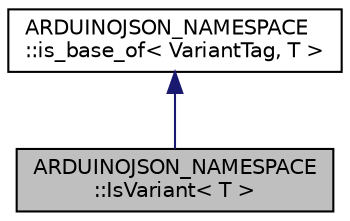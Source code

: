 digraph "ARDUINOJSON_NAMESPACE::IsVariant&lt; T &gt;"
{
 // LATEX_PDF_SIZE
  edge [fontname="Helvetica",fontsize="10",labelfontname="Helvetica",labelfontsize="10"];
  node [fontname="Helvetica",fontsize="10",shape=record];
  Node1 [label="ARDUINOJSON_NAMESPACE\l::IsVariant\< T \>",height=0.2,width=0.4,color="black", fillcolor="grey75", style="filled", fontcolor="black",tooltip=" "];
  Node2 -> Node1 [dir="back",color="midnightblue",fontsize="10",style="solid",fontname="Helvetica"];
  Node2 [label="ARDUINOJSON_NAMESPACE\l::is_base_of\< VariantTag, T \>",height=0.2,width=0.4,color="black", fillcolor="white", style="filled",URL="$classARDUINOJSON__NAMESPACE_1_1is__base__of.html",tooltip=" "];
}
